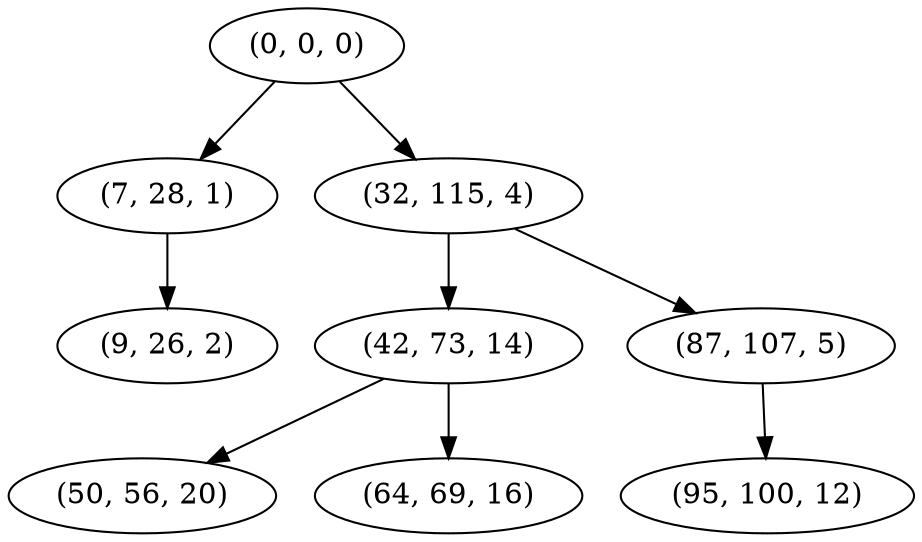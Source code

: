 digraph tree {
    "(0, 0, 0)";
    "(7, 28, 1)";
    "(9, 26, 2)";
    "(32, 115, 4)";
    "(42, 73, 14)";
    "(50, 56, 20)";
    "(64, 69, 16)";
    "(87, 107, 5)";
    "(95, 100, 12)";
    "(0, 0, 0)" -> "(7, 28, 1)";
    "(0, 0, 0)" -> "(32, 115, 4)";
    "(7, 28, 1)" -> "(9, 26, 2)";
    "(32, 115, 4)" -> "(42, 73, 14)";
    "(32, 115, 4)" -> "(87, 107, 5)";
    "(42, 73, 14)" -> "(50, 56, 20)";
    "(42, 73, 14)" -> "(64, 69, 16)";
    "(87, 107, 5)" -> "(95, 100, 12)";
}
